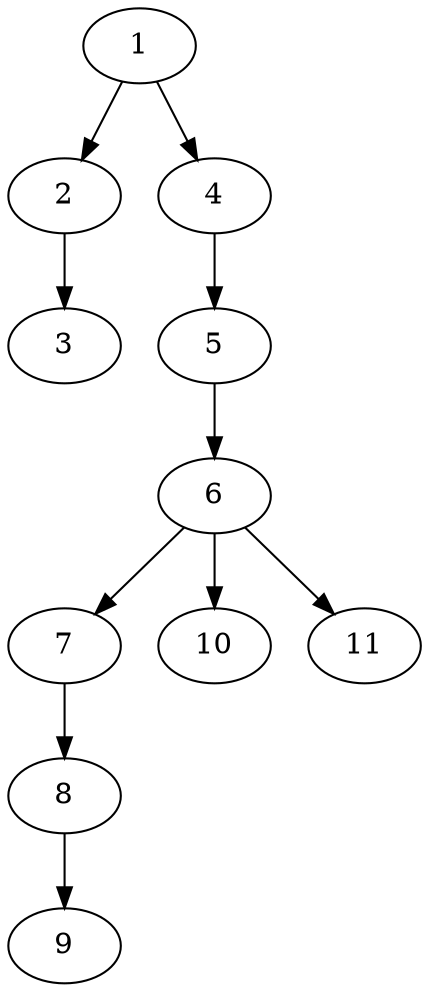 strict digraph "" {
	1 -> 2;
	1 -> 4;
	2 -> 3;
	4 -> 5;
	5 -> 6;
	6 -> 7;
	6 -> 10;
	6 -> 11;
	7 -> 8;
	8 -> 9;
}
